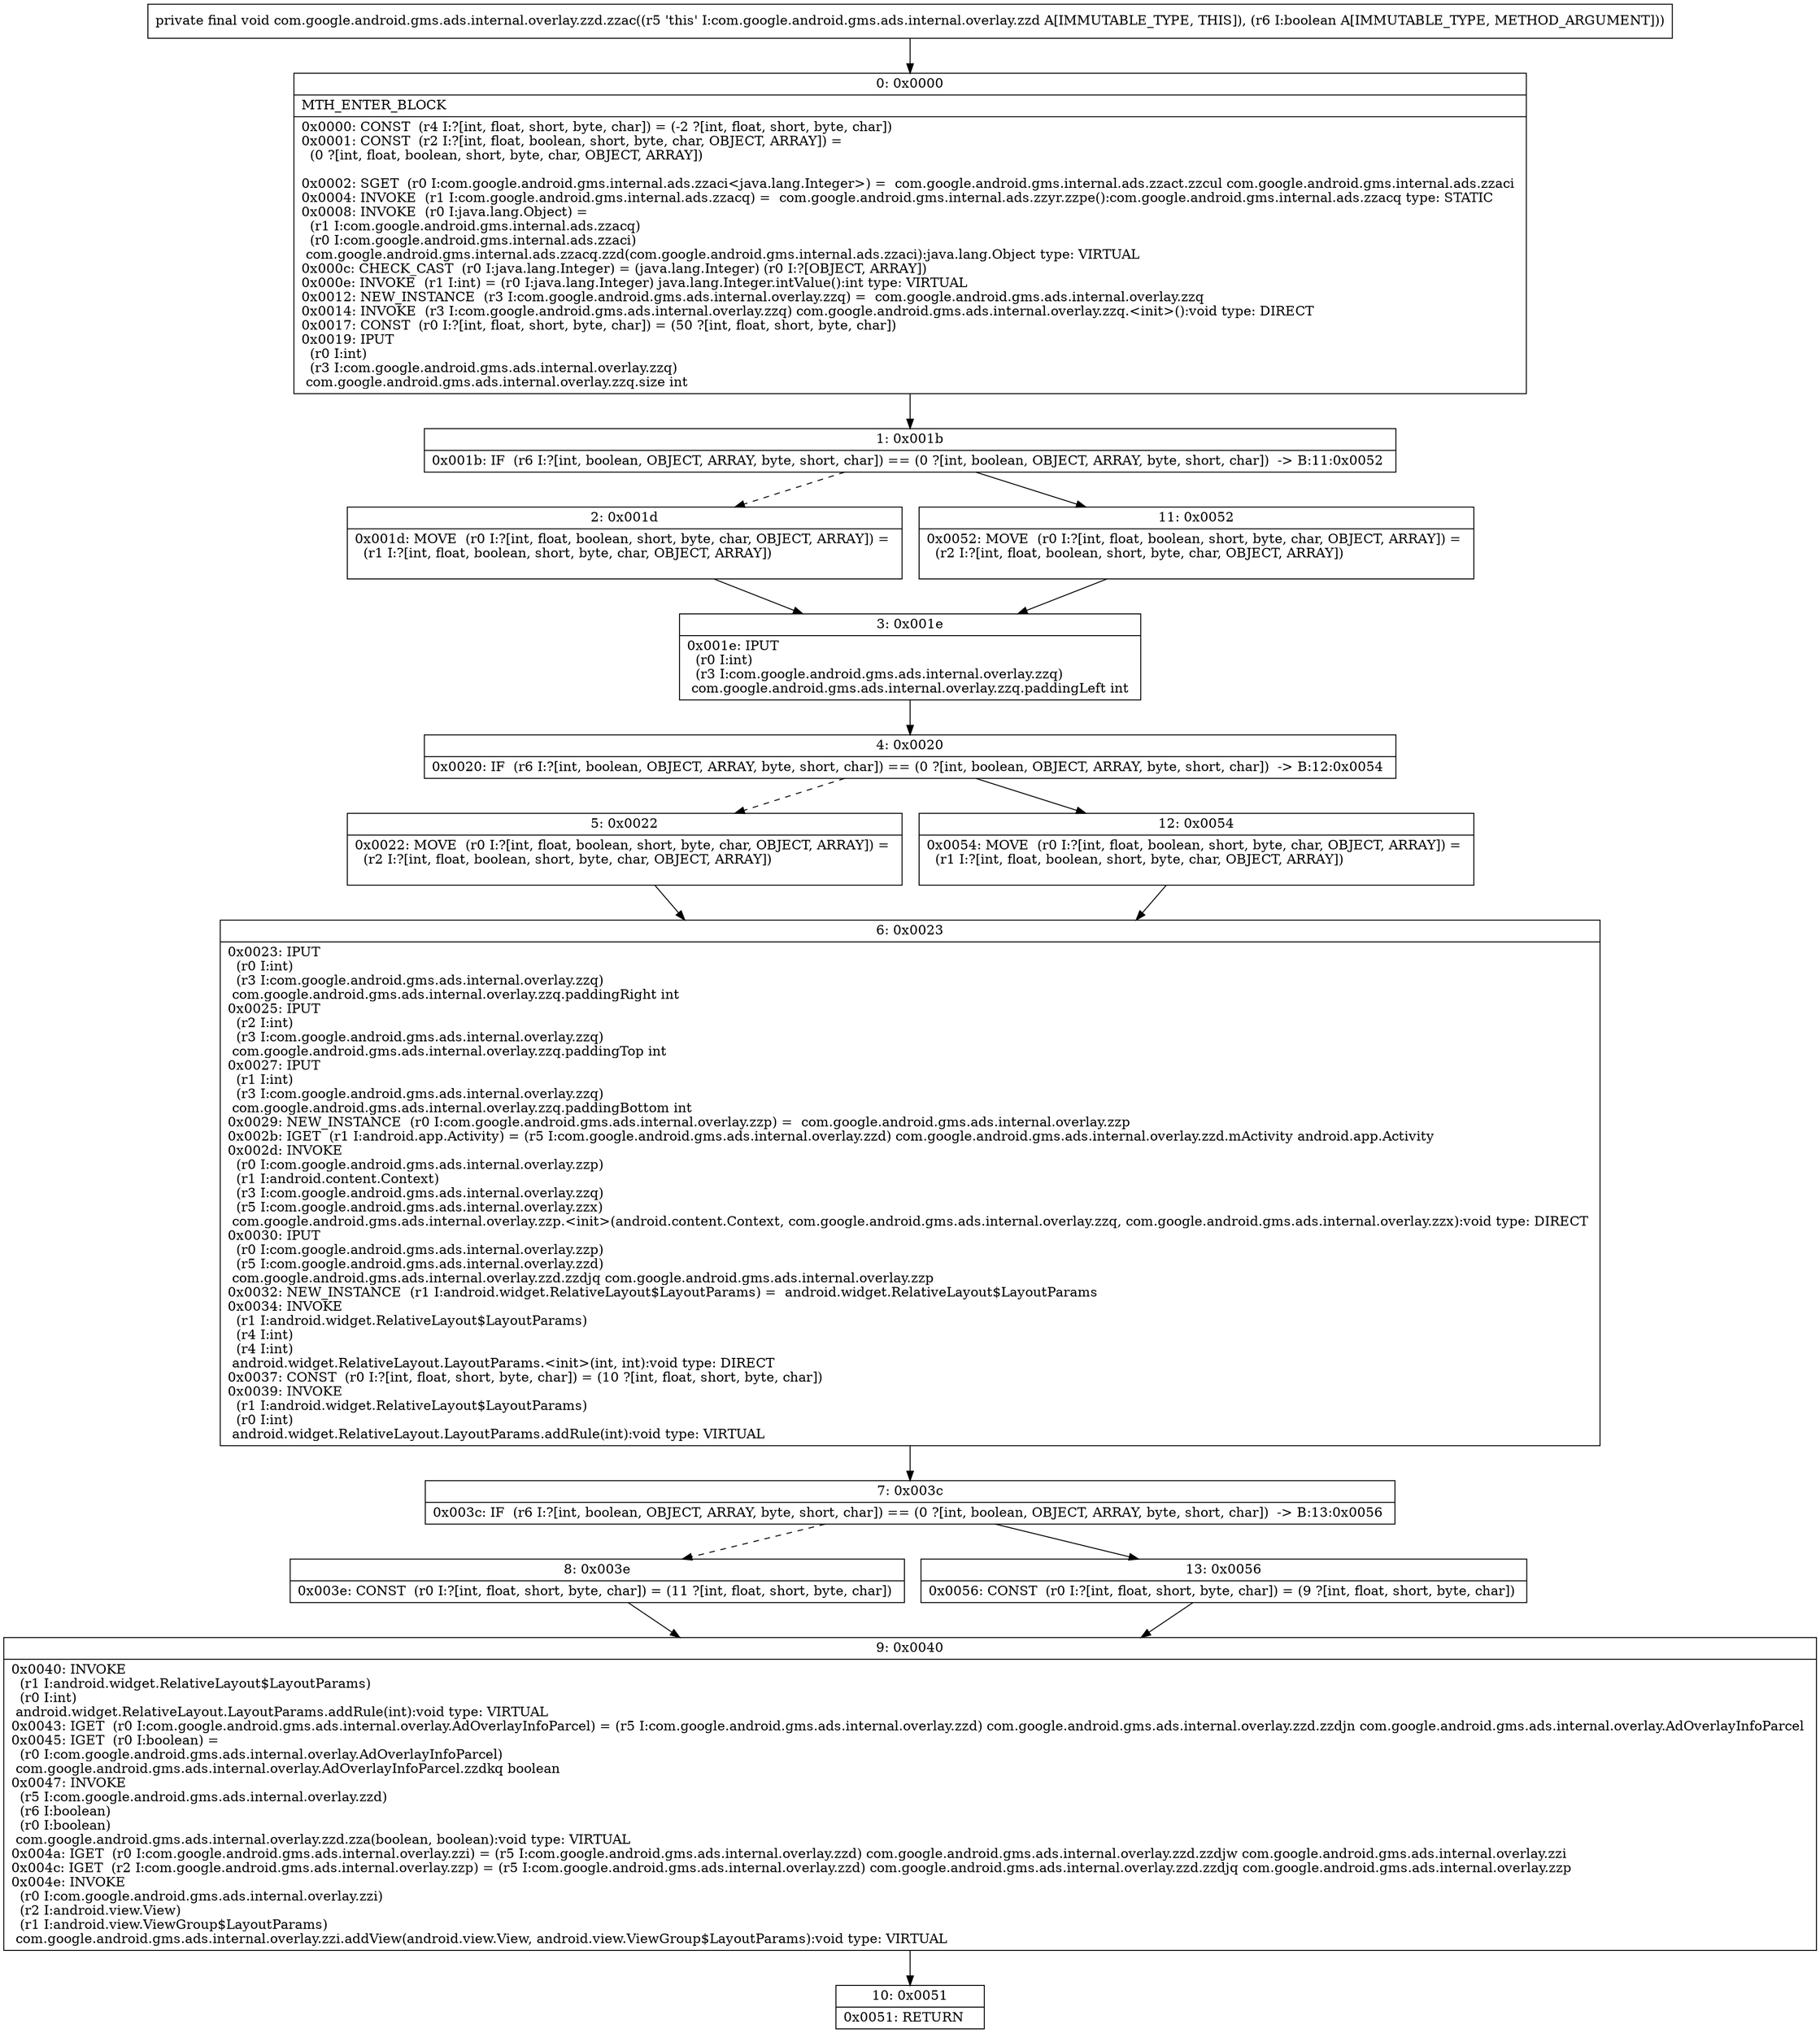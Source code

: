 digraph "CFG forcom.google.android.gms.ads.internal.overlay.zzd.zzac(Z)V" {
Node_0 [shape=record,label="{0\:\ 0x0000|MTH_ENTER_BLOCK\l|0x0000: CONST  (r4 I:?[int, float, short, byte, char]) = (\-2 ?[int, float, short, byte, char]) \l0x0001: CONST  (r2 I:?[int, float, boolean, short, byte, char, OBJECT, ARRAY]) = \l  (0 ?[int, float, boolean, short, byte, char, OBJECT, ARRAY])\l \l0x0002: SGET  (r0 I:com.google.android.gms.internal.ads.zzaci\<java.lang.Integer\>) =  com.google.android.gms.internal.ads.zzact.zzcul com.google.android.gms.internal.ads.zzaci \l0x0004: INVOKE  (r1 I:com.google.android.gms.internal.ads.zzacq) =  com.google.android.gms.internal.ads.zzyr.zzpe():com.google.android.gms.internal.ads.zzacq type: STATIC \l0x0008: INVOKE  (r0 I:java.lang.Object) = \l  (r1 I:com.google.android.gms.internal.ads.zzacq)\l  (r0 I:com.google.android.gms.internal.ads.zzaci)\l com.google.android.gms.internal.ads.zzacq.zzd(com.google.android.gms.internal.ads.zzaci):java.lang.Object type: VIRTUAL \l0x000c: CHECK_CAST  (r0 I:java.lang.Integer) = (java.lang.Integer) (r0 I:?[OBJECT, ARRAY]) \l0x000e: INVOKE  (r1 I:int) = (r0 I:java.lang.Integer) java.lang.Integer.intValue():int type: VIRTUAL \l0x0012: NEW_INSTANCE  (r3 I:com.google.android.gms.ads.internal.overlay.zzq) =  com.google.android.gms.ads.internal.overlay.zzq \l0x0014: INVOKE  (r3 I:com.google.android.gms.ads.internal.overlay.zzq) com.google.android.gms.ads.internal.overlay.zzq.\<init\>():void type: DIRECT \l0x0017: CONST  (r0 I:?[int, float, short, byte, char]) = (50 ?[int, float, short, byte, char]) \l0x0019: IPUT  \l  (r0 I:int)\l  (r3 I:com.google.android.gms.ads.internal.overlay.zzq)\l com.google.android.gms.ads.internal.overlay.zzq.size int \l}"];
Node_1 [shape=record,label="{1\:\ 0x001b|0x001b: IF  (r6 I:?[int, boolean, OBJECT, ARRAY, byte, short, char]) == (0 ?[int, boolean, OBJECT, ARRAY, byte, short, char])  \-\> B:11:0x0052 \l}"];
Node_2 [shape=record,label="{2\:\ 0x001d|0x001d: MOVE  (r0 I:?[int, float, boolean, short, byte, char, OBJECT, ARRAY]) = \l  (r1 I:?[int, float, boolean, short, byte, char, OBJECT, ARRAY])\l \l}"];
Node_3 [shape=record,label="{3\:\ 0x001e|0x001e: IPUT  \l  (r0 I:int)\l  (r3 I:com.google.android.gms.ads.internal.overlay.zzq)\l com.google.android.gms.ads.internal.overlay.zzq.paddingLeft int \l}"];
Node_4 [shape=record,label="{4\:\ 0x0020|0x0020: IF  (r6 I:?[int, boolean, OBJECT, ARRAY, byte, short, char]) == (0 ?[int, boolean, OBJECT, ARRAY, byte, short, char])  \-\> B:12:0x0054 \l}"];
Node_5 [shape=record,label="{5\:\ 0x0022|0x0022: MOVE  (r0 I:?[int, float, boolean, short, byte, char, OBJECT, ARRAY]) = \l  (r2 I:?[int, float, boolean, short, byte, char, OBJECT, ARRAY])\l \l}"];
Node_6 [shape=record,label="{6\:\ 0x0023|0x0023: IPUT  \l  (r0 I:int)\l  (r3 I:com.google.android.gms.ads.internal.overlay.zzq)\l com.google.android.gms.ads.internal.overlay.zzq.paddingRight int \l0x0025: IPUT  \l  (r2 I:int)\l  (r3 I:com.google.android.gms.ads.internal.overlay.zzq)\l com.google.android.gms.ads.internal.overlay.zzq.paddingTop int \l0x0027: IPUT  \l  (r1 I:int)\l  (r3 I:com.google.android.gms.ads.internal.overlay.zzq)\l com.google.android.gms.ads.internal.overlay.zzq.paddingBottom int \l0x0029: NEW_INSTANCE  (r0 I:com.google.android.gms.ads.internal.overlay.zzp) =  com.google.android.gms.ads.internal.overlay.zzp \l0x002b: IGET  (r1 I:android.app.Activity) = (r5 I:com.google.android.gms.ads.internal.overlay.zzd) com.google.android.gms.ads.internal.overlay.zzd.mActivity android.app.Activity \l0x002d: INVOKE  \l  (r0 I:com.google.android.gms.ads.internal.overlay.zzp)\l  (r1 I:android.content.Context)\l  (r3 I:com.google.android.gms.ads.internal.overlay.zzq)\l  (r5 I:com.google.android.gms.ads.internal.overlay.zzx)\l com.google.android.gms.ads.internal.overlay.zzp.\<init\>(android.content.Context, com.google.android.gms.ads.internal.overlay.zzq, com.google.android.gms.ads.internal.overlay.zzx):void type: DIRECT \l0x0030: IPUT  \l  (r0 I:com.google.android.gms.ads.internal.overlay.zzp)\l  (r5 I:com.google.android.gms.ads.internal.overlay.zzd)\l com.google.android.gms.ads.internal.overlay.zzd.zzdjq com.google.android.gms.ads.internal.overlay.zzp \l0x0032: NEW_INSTANCE  (r1 I:android.widget.RelativeLayout$LayoutParams) =  android.widget.RelativeLayout$LayoutParams \l0x0034: INVOKE  \l  (r1 I:android.widget.RelativeLayout$LayoutParams)\l  (r4 I:int)\l  (r4 I:int)\l android.widget.RelativeLayout.LayoutParams.\<init\>(int, int):void type: DIRECT \l0x0037: CONST  (r0 I:?[int, float, short, byte, char]) = (10 ?[int, float, short, byte, char]) \l0x0039: INVOKE  \l  (r1 I:android.widget.RelativeLayout$LayoutParams)\l  (r0 I:int)\l android.widget.RelativeLayout.LayoutParams.addRule(int):void type: VIRTUAL \l}"];
Node_7 [shape=record,label="{7\:\ 0x003c|0x003c: IF  (r6 I:?[int, boolean, OBJECT, ARRAY, byte, short, char]) == (0 ?[int, boolean, OBJECT, ARRAY, byte, short, char])  \-\> B:13:0x0056 \l}"];
Node_8 [shape=record,label="{8\:\ 0x003e|0x003e: CONST  (r0 I:?[int, float, short, byte, char]) = (11 ?[int, float, short, byte, char]) \l}"];
Node_9 [shape=record,label="{9\:\ 0x0040|0x0040: INVOKE  \l  (r1 I:android.widget.RelativeLayout$LayoutParams)\l  (r0 I:int)\l android.widget.RelativeLayout.LayoutParams.addRule(int):void type: VIRTUAL \l0x0043: IGET  (r0 I:com.google.android.gms.ads.internal.overlay.AdOverlayInfoParcel) = (r5 I:com.google.android.gms.ads.internal.overlay.zzd) com.google.android.gms.ads.internal.overlay.zzd.zzdjn com.google.android.gms.ads.internal.overlay.AdOverlayInfoParcel \l0x0045: IGET  (r0 I:boolean) = \l  (r0 I:com.google.android.gms.ads.internal.overlay.AdOverlayInfoParcel)\l com.google.android.gms.ads.internal.overlay.AdOverlayInfoParcel.zzdkq boolean \l0x0047: INVOKE  \l  (r5 I:com.google.android.gms.ads.internal.overlay.zzd)\l  (r6 I:boolean)\l  (r0 I:boolean)\l com.google.android.gms.ads.internal.overlay.zzd.zza(boolean, boolean):void type: VIRTUAL \l0x004a: IGET  (r0 I:com.google.android.gms.ads.internal.overlay.zzi) = (r5 I:com.google.android.gms.ads.internal.overlay.zzd) com.google.android.gms.ads.internal.overlay.zzd.zzdjw com.google.android.gms.ads.internal.overlay.zzi \l0x004c: IGET  (r2 I:com.google.android.gms.ads.internal.overlay.zzp) = (r5 I:com.google.android.gms.ads.internal.overlay.zzd) com.google.android.gms.ads.internal.overlay.zzd.zzdjq com.google.android.gms.ads.internal.overlay.zzp \l0x004e: INVOKE  \l  (r0 I:com.google.android.gms.ads.internal.overlay.zzi)\l  (r2 I:android.view.View)\l  (r1 I:android.view.ViewGroup$LayoutParams)\l com.google.android.gms.ads.internal.overlay.zzi.addView(android.view.View, android.view.ViewGroup$LayoutParams):void type: VIRTUAL \l}"];
Node_10 [shape=record,label="{10\:\ 0x0051|0x0051: RETURN   \l}"];
Node_11 [shape=record,label="{11\:\ 0x0052|0x0052: MOVE  (r0 I:?[int, float, boolean, short, byte, char, OBJECT, ARRAY]) = \l  (r2 I:?[int, float, boolean, short, byte, char, OBJECT, ARRAY])\l \l}"];
Node_12 [shape=record,label="{12\:\ 0x0054|0x0054: MOVE  (r0 I:?[int, float, boolean, short, byte, char, OBJECT, ARRAY]) = \l  (r1 I:?[int, float, boolean, short, byte, char, OBJECT, ARRAY])\l \l}"];
Node_13 [shape=record,label="{13\:\ 0x0056|0x0056: CONST  (r0 I:?[int, float, short, byte, char]) = (9 ?[int, float, short, byte, char]) \l}"];
MethodNode[shape=record,label="{private final void com.google.android.gms.ads.internal.overlay.zzd.zzac((r5 'this' I:com.google.android.gms.ads.internal.overlay.zzd A[IMMUTABLE_TYPE, THIS]), (r6 I:boolean A[IMMUTABLE_TYPE, METHOD_ARGUMENT])) }"];
MethodNode -> Node_0;
Node_0 -> Node_1;
Node_1 -> Node_2[style=dashed];
Node_1 -> Node_11;
Node_2 -> Node_3;
Node_3 -> Node_4;
Node_4 -> Node_5[style=dashed];
Node_4 -> Node_12;
Node_5 -> Node_6;
Node_6 -> Node_7;
Node_7 -> Node_8[style=dashed];
Node_7 -> Node_13;
Node_8 -> Node_9;
Node_9 -> Node_10;
Node_11 -> Node_3;
Node_12 -> Node_6;
Node_13 -> Node_9;
}

